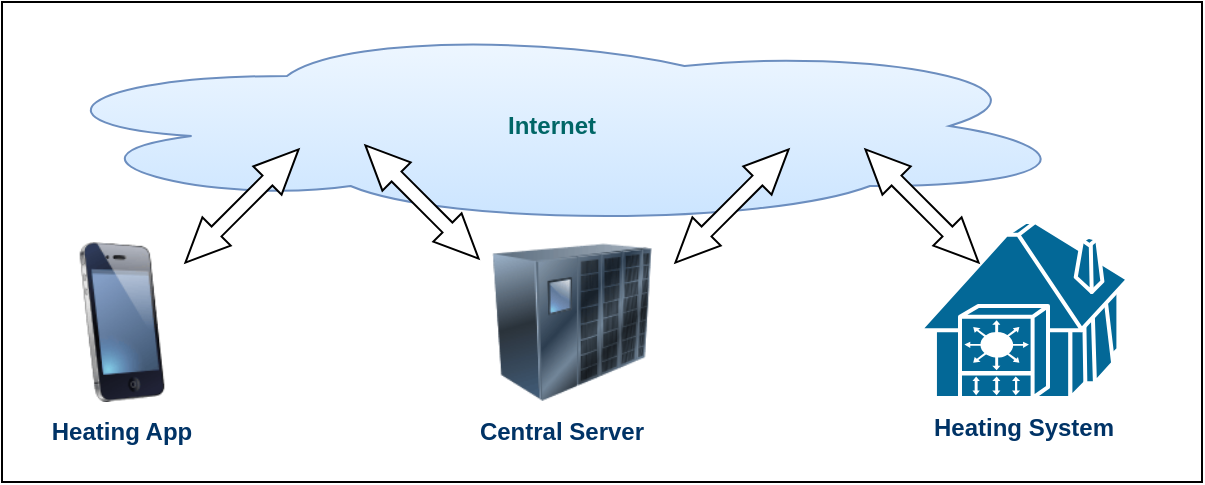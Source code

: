 <mxfile version="26.0.4">
  <diagram name="Page-1" id="ncV_FTn4OXcqWHJWb7yz">
    <mxGraphModel dx="1434" dy="756" grid="1" gridSize="10" guides="1" tooltips="1" connect="1" arrows="1" fold="1" page="1" pageScale="1" pageWidth="827" pageHeight="1169" math="0" shadow="0">
      <root>
        <mxCell id="0" />
        <mxCell id="1" parent="0" />
        <mxCell id="-reakuJ7-ib9B6EmPJay-25" value="" style="rounded=0;whiteSpace=wrap;html=1;" vertex="1" parent="1">
          <mxGeometry x="120" y="70" width="600" height="240" as="geometry" />
        </mxCell>
        <mxCell id="-reakuJ7-ib9B6EmPJay-19" value="&lt;b&gt;&lt;font style=&quot;color: rgb(0, 102, 102);&quot;&gt;Internet&lt;/font&gt;&lt;/b&gt;" style="ellipse;shape=cloud;whiteSpace=wrap;html=1;fillColor=#EDF6FF;strokeColor=#6c8ebf;gradientColor=#CCE5FF;" vertex="1" parent="1">
          <mxGeometry x="130" y="82" width="530" height="100" as="geometry" />
        </mxCell>
        <mxCell id="-reakuJ7-ib9B6EmPJay-1" value="" style="image;html=1;image=img/lib/clip_art/telecommunication/iPhone_128x128.png" vertex="1" parent="1">
          <mxGeometry x="140" y="190" width="80" height="80" as="geometry" />
        </mxCell>
        <mxCell id="-reakuJ7-ib9B6EmPJay-2" value="" style="image;html=1;image=img/lib/clip_art/networking/UPS_128x128.png" vertex="1" parent="1">
          <mxGeometry x="365" y="190" width="80" height="80" as="geometry" />
        </mxCell>
        <mxCell id="-reakuJ7-ib9B6EmPJay-9" value="" style="html=1;shadow=0;dashed=0;align=center;verticalAlign=middle;shape=mxgraph.arrows2.twoWayArrow;dy=0.65;dx=22;rotation=-45;" vertex="1" parent="1">
          <mxGeometry x="200" y="162" width="80" height="20" as="geometry" />
        </mxCell>
        <mxCell id="-reakuJ7-ib9B6EmPJay-17" value="" style="shape=mxgraph.cisco.buildings.telecommuter_house;sketch=0;html=1;pointerEvents=1;dashed=0;fillColor=#036897;strokeColor=#ffffff;strokeWidth=2;verticalLabelPosition=bottom;verticalAlign=top;align=center;outlineConnect=0;" vertex="1" parent="1">
          <mxGeometry x="579" y="180" width="104" height="88" as="geometry" />
        </mxCell>
        <mxCell id="-reakuJ7-ib9B6EmPJay-18" value="" style="shape=mxgraph.cisco.misc.vip;sketch=0;html=1;pointerEvents=1;dashed=0;fillColor=#036897;strokeColor=#ffffff;strokeWidth=2;verticalLabelPosition=bottom;verticalAlign=top;align=center;outlineConnect=0;" vertex="1" parent="1">
          <mxGeometry x="599" y="222" width="44" height="46" as="geometry" />
        </mxCell>
        <mxCell id="-reakuJ7-ib9B6EmPJay-20" value="" style="html=1;shadow=0;dashed=0;align=center;verticalAlign=middle;shape=mxgraph.arrows2.twoWayArrow;dy=0.65;dx=22;rotation=45;" vertex="1" parent="1">
          <mxGeometry x="290" y="160" width="80" height="20" as="geometry" />
        </mxCell>
        <mxCell id="-reakuJ7-ib9B6EmPJay-22" value="Heating App" style="text;html=1;align=center;verticalAlign=middle;whiteSpace=wrap;rounded=0;fontStyle=1;fontColor=#003366;" vertex="1" parent="1">
          <mxGeometry x="140" y="270" width="80" height="30" as="geometry" />
        </mxCell>
        <mxCell id="-reakuJ7-ib9B6EmPJay-23" value="&lt;span style=&quot;background-color: transparent; color: light-dark(rgb(0, 51, 102), rgb(161, 205, 249));&quot;&gt;Central Server&lt;/span&gt;" style="text;html=1;align=center;verticalAlign=middle;whiteSpace=wrap;rounded=0;fontStyle=1;fontColor=#003366;" vertex="1" parent="1">
          <mxGeometry x="310" y="270" width="180" height="30" as="geometry" />
        </mxCell>
        <mxCell id="-reakuJ7-ib9B6EmPJay-24" value="Heating System" style="text;html=1;align=center;verticalAlign=middle;whiteSpace=wrap;rounded=0;fontStyle=1;fontColor=#003366;" vertex="1" parent="1">
          <mxGeometry x="560" y="268" width="142" height="30" as="geometry" />
        </mxCell>
        <mxCell id="-reakuJ7-ib9B6EmPJay-27" value="" style="html=1;shadow=0;dashed=0;align=center;verticalAlign=middle;shape=mxgraph.arrows2.twoWayArrow;dy=0.65;dx=22;rotation=45;" vertex="1" parent="1">
          <mxGeometry x="540" y="162" width="80" height="20" as="geometry" />
        </mxCell>
        <mxCell id="-reakuJ7-ib9B6EmPJay-28" value="" style="html=1;shadow=0;dashed=0;align=center;verticalAlign=middle;shape=mxgraph.arrows2.twoWayArrow;dy=0.65;dx=22;rotation=-45;" vertex="1" parent="1">
          <mxGeometry x="445" y="162" width="80" height="20" as="geometry" />
        </mxCell>
      </root>
    </mxGraphModel>
  </diagram>
</mxfile>
